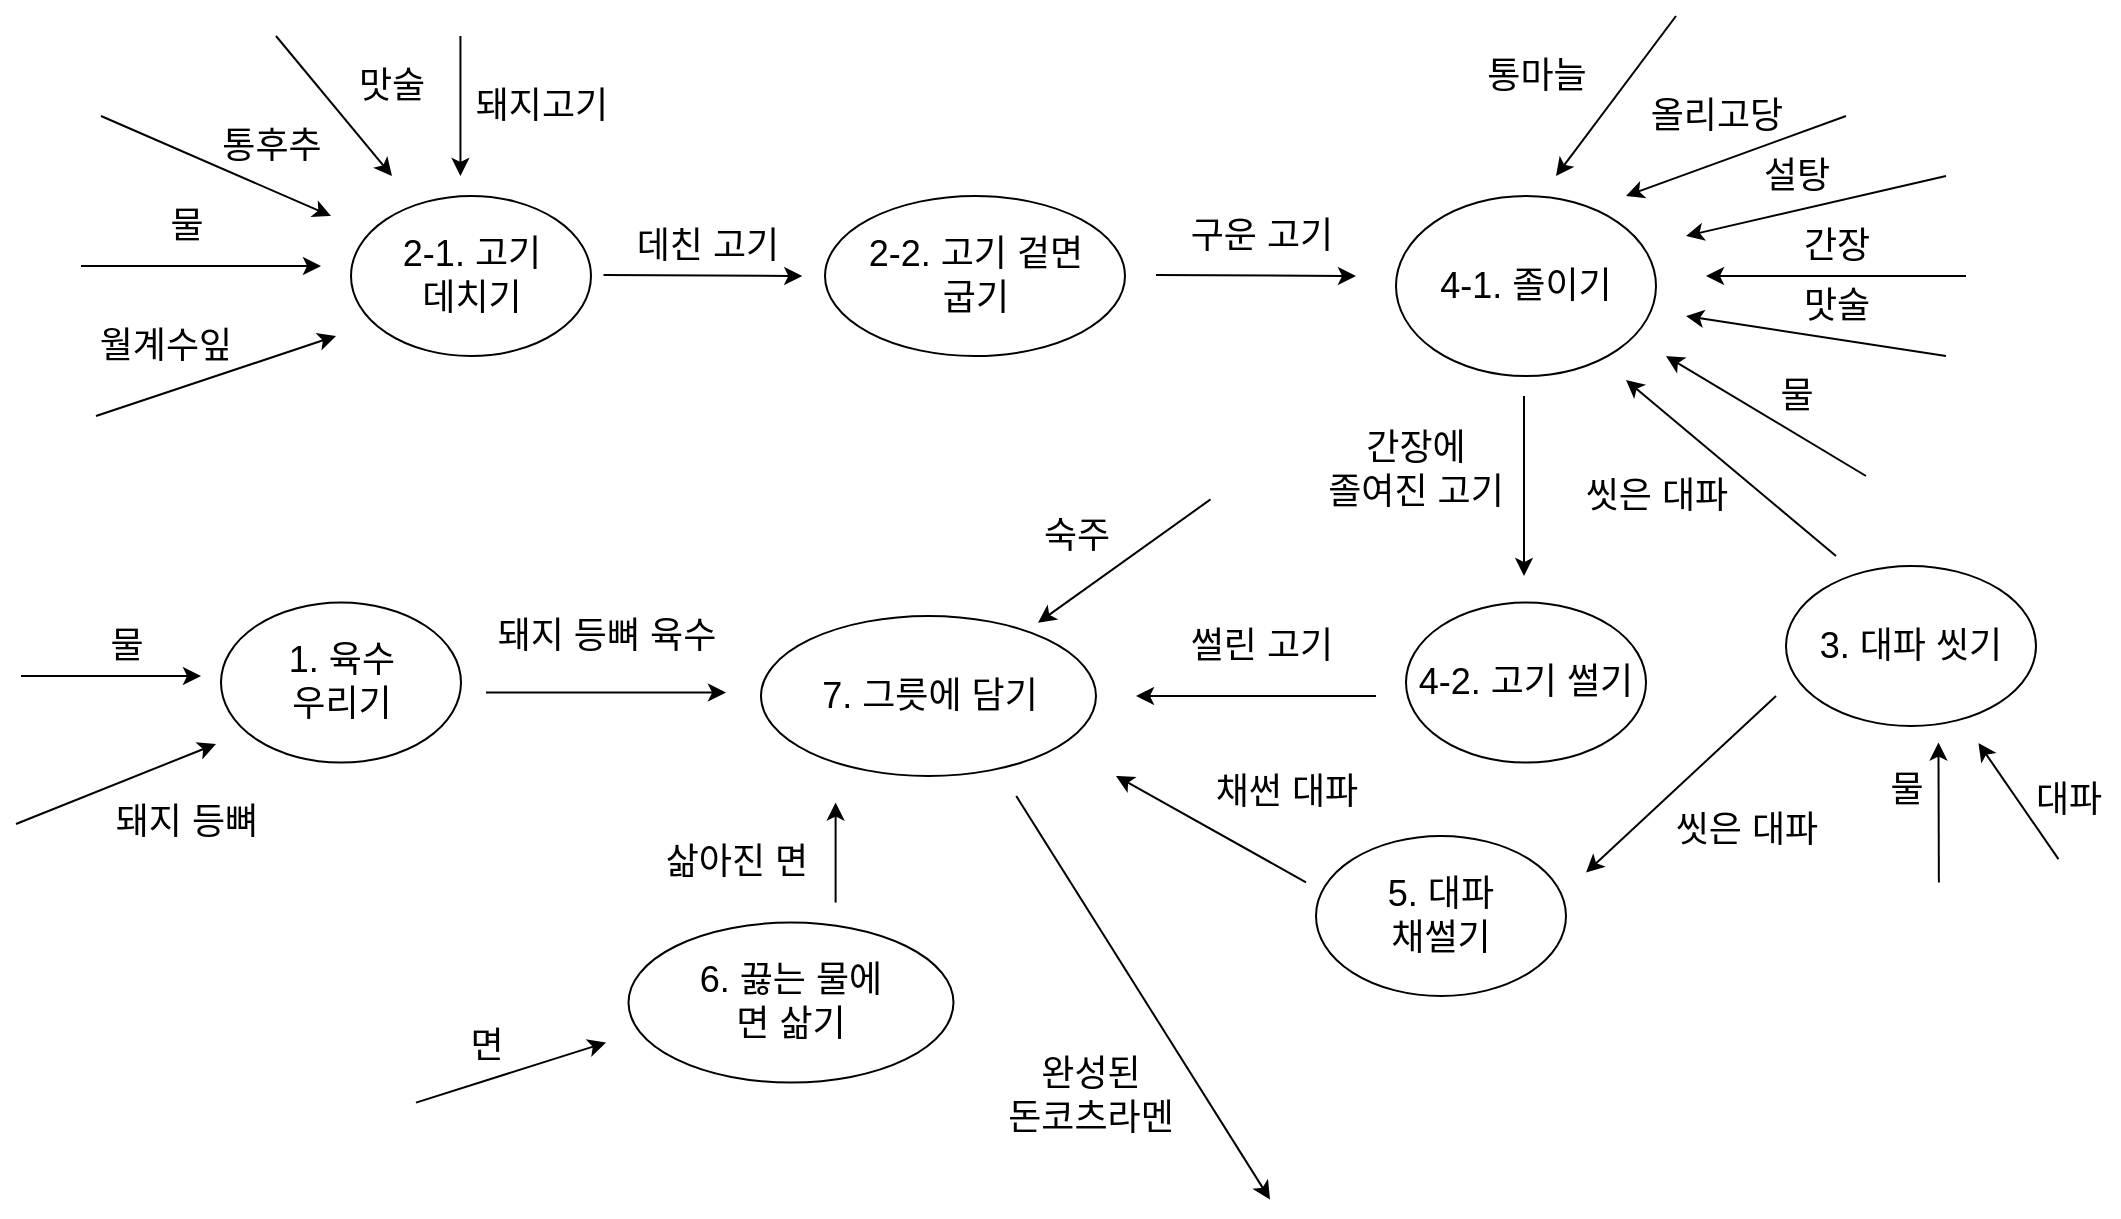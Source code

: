 <mxfile version="15.4.0" type="github">
  <diagram id="KtU2aRdOKYF484g9giqT" name="Page-1">
    <mxGraphModel dx="1504" dy="681" grid="1" gridSize="10" guides="1" tooltips="1" connect="1" arrows="1" fold="1" page="1" pageScale="1" pageWidth="1169" pageHeight="827" math="0" shadow="0">
      <root>
        <mxCell id="0" />
        <mxCell id="1" parent="0" />
        <mxCell id="4ka4wmr6u2VwpcD3s4QF-1" value="&lt;font style=&quot;font-size: 18px&quot;&gt;2-1. 고기 &lt;br&gt;데치기&lt;/font&gt;" style="ellipse;whiteSpace=wrap;html=1;" parent="1" vertex="1">
          <mxGeometry x="197.5" y="120" width="120" height="80" as="geometry" />
        </mxCell>
        <mxCell id="4ka4wmr6u2VwpcD3s4QF-2" value="&lt;font style=&quot;font-size: 18px&quot;&gt;돼지고기&lt;br&gt;&lt;/font&gt;" style="text;html=1;strokeColor=none;fillColor=none;align=center;verticalAlign=middle;whiteSpace=wrap;rounded=0;" parent="1" vertex="1">
          <mxGeometry x="252.5" y="60" width="80" height="30" as="geometry" />
        </mxCell>
        <mxCell id="4ka4wmr6u2VwpcD3s4QF-3" value="" style="endArrow=classic;html=1;" parent="1" edge="1">
          <mxGeometry width="50" height="50" relative="1" as="geometry">
            <mxPoint x="252.22" y="40" as="sourcePoint" />
            <mxPoint x="252.22" y="110" as="targetPoint" />
          </mxGeometry>
        </mxCell>
        <mxCell id="4ka4wmr6u2VwpcD3s4QF-8" value="&lt;font style=&quot;font-size: 18px&quot;&gt;구운 고기&lt;br&gt;&lt;/font&gt;" style="text;html=1;strokeColor=none;fillColor=none;align=center;verticalAlign=middle;whiteSpace=wrap;rounded=0;" parent="1" vertex="1">
          <mxGeometry x="572.5" y="125" width="160" height="30" as="geometry" />
        </mxCell>
        <mxCell id="4ka4wmr6u2VwpcD3s4QF-9" value="" style="endArrow=classic;html=1;" parent="1" edge="1">
          <mxGeometry width="50" height="50" relative="1" as="geometry">
            <mxPoint x="600" y="159.5" as="sourcePoint" />
            <mxPoint x="700" y="160" as="targetPoint" />
            <Array as="points" />
          </mxGeometry>
        </mxCell>
        <mxCell id="4ka4wmr6u2VwpcD3s4QF-13" value="&lt;font style=&quot;font-size: 18px&quot;&gt;4-1.&amp;nbsp;졸이기&lt;/font&gt;" style="ellipse;whiteSpace=wrap;html=1;" parent="1" vertex="1">
          <mxGeometry x="720" y="120" width="130" height="90" as="geometry" />
        </mxCell>
        <mxCell id="4ka4wmr6u2VwpcD3s4QF-14" value="&lt;font style=&quot;font-size: 18px&quot;&gt;간장에 &lt;br&gt;졸여진 고기&lt;br&gt;&lt;/font&gt;" style="text;html=1;strokeColor=none;fillColor=none;align=center;verticalAlign=middle;whiteSpace=wrap;rounded=0;" parent="1" vertex="1">
          <mxGeometry x="680" y="241.71" width="100" height="30" as="geometry" />
        </mxCell>
        <mxCell id="4ka4wmr6u2VwpcD3s4QF-15" value="" style="endArrow=classic;html=1;" parent="1" edge="1">
          <mxGeometry width="50" height="50" relative="1" as="geometry">
            <mxPoint x="784" y="220" as="sourcePoint" />
            <mxPoint x="784" y="310" as="targetPoint" />
          </mxGeometry>
        </mxCell>
        <mxCell id="4ka4wmr6u2VwpcD3s4QF-19" value="" style="endArrow=classic;html=1;" parent="1" edge="1">
          <mxGeometry width="50" height="50" relative="1" as="geometry">
            <mxPoint x="1005" y="160" as="sourcePoint" />
            <mxPoint x="875" y="160" as="targetPoint" />
          </mxGeometry>
        </mxCell>
        <mxCell id="4ka4wmr6u2VwpcD3s4QF-27" value="" style="endArrow=classic;html=1;" parent="1" edge="1">
          <mxGeometry width="50" height="50" relative="1" as="geometry">
            <mxPoint x="72.5" y="80" as="sourcePoint" />
            <mxPoint x="187.5" y="130" as="targetPoint" />
          </mxGeometry>
        </mxCell>
        <mxCell id="4ka4wmr6u2VwpcD3s4QF-28" value="&lt;font style=&quot;font-size: 18px&quot;&gt;통후추&lt;/font&gt;" style="text;html=1;strokeColor=none;fillColor=none;align=center;verticalAlign=middle;whiteSpace=wrap;rounded=0;" parent="1" vertex="1">
          <mxGeometry x="122.5" y="80" width="70" height="30" as="geometry" />
        </mxCell>
        <mxCell id="4ka4wmr6u2VwpcD3s4QF-29" value="" style="endArrow=classic;html=1;" parent="1" edge="1">
          <mxGeometry width="50" height="50" relative="1" as="geometry">
            <mxPoint x="70" y="230" as="sourcePoint" />
            <mxPoint x="190" y="190" as="targetPoint" />
          </mxGeometry>
        </mxCell>
        <mxCell id="4ka4wmr6u2VwpcD3s4QF-30" value="&lt;font style=&quot;font-size: 18px&quot;&gt;월계수잎&lt;/font&gt;" style="text;html=1;strokeColor=none;fillColor=none;align=center;verticalAlign=middle;whiteSpace=wrap;rounded=0;" parent="1" vertex="1">
          <mxGeometry x="60" y="180" width="90" height="30" as="geometry" />
        </mxCell>
        <mxCell id="4ka4wmr6u2VwpcD3s4QF-31" value="" style="endArrow=classic;html=1;" parent="1" edge="1">
          <mxGeometry width="50" height="50" relative="1" as="geometry">
            <mxPoint x="160" y="40" as="sourcePoint" />
            <mxPoint x="218" y="110" as="targetPoint" />
          </mxGeometry>
        </mxCell>
        <mxCell id="4ka4wmr6u2VwpcD3s4QF-32" value="&lt;font style=&quot;font-size: 18px&quot;&gt;맛술&lt;/font&gt;" style="text;html=1;strokeColor=none;fillColor=none;align=center;verticalAlign=middle;whiteSpace=wrap;rounded=0;" parent="1" vertex="1">
          <mxGeometry x="182.5" y="50" width="70" height="30" as="geometry" />
        </mxCell>
        <mxCell id="4ka4wmr6u2VwpcD3s4QF-33" value="&lt;font style=&quot;font-size: 18px&quot;&gt;간장&lt;/font&gt;" style="text;html=1;align=center;verticalAlign=middle;resizable=0;points=[];autosize=1;strokeColor=none;fillColor=none;" parent="1" vertex="1">
          <mxGeometry x="915" y="134.5" width="50" height="20" as="geometry" />
        </mxCell>
        <mxCell id="4ka4wmr6u2VwpcD3s4QF-34" value="" style="endArrow=classic;html=1;" parent="1" edge="1">
          <mxGeometry width="50" height="50" relative="1" as="geometry">
            <mxPoint x="995" y="200" as="sourcePoint" />
            <mxPoint x="865" y="180" as="targetPoint" />
          </mxGeometry>
        </mxCell>
        <mxCell id="4ka4wmr6u2VwpcD3s4QF-35" value="&lt;font style=&quot;font-size: 18px&quot;&gt;맛술&lt;/font&gt;" style="text;html=1;align=center;verticalAlign=middle;resizable=0;points=[];autosize=1;strokeColor=none;fillColor=none;" parent="1" vertex="1">
          <mxGeometry x="915" y="164.5" width="50" height="20" as="geometry" />
        </mxCell>
        <mxCell id="4ka4wmr6u2VwpcD3s4QF-36" value="" style="endArrow=classic;html=1;" parent="1" edge="1">
          <mxGeometry width="50" height="50" relative="1" as="geometry">
            <mxPoint x="955" y="260" as="sourcePoint" />
            <mxPoint x="855" y="200" as="targetPoint" />
          </mxGeometry>
        </mxCell>
        <mxCell id="4ka4wmr6u2VwpcD3s4QF-41" value="&lt;font style=&quot;font-size: 18px&quot;&gt;올리고당&lt;/font&gt;" style="text;html=1;align=center;verticalAlign=middle;resizable=0;points=[];autosize=1;strokeColor=none;fillColor=none;" parent="1" vertex="1">
          <mxGeometry x="835" y="70" width="90" height="20" as="geometry" />
        </mxCell>
        <mxCell id="4ka4wmr6u2VwpcD3s4QF-42" value="" style="endArrow=classic;html=1;" parent="1" edge="1">
          <mxGeometry width="50" height="50" relative="1" as="geometry">
            <mxPoint x="995" y="110" as="sourcePoint" />
            <mxPoint x="865" y="140" as="targetPoint" />
          </mxGeometry>
        </mxCell>
        <mxCell id="4ka4wmr6u2VwpcD3s4QF-43" value="&lt;font style=&quot;font-size: 18px&quot;&gt;설탕&lt;/font&gt;" style="text;html=1;align=center;verticalAlign=middle;resizable=0;points=[];autosize=1;strokeColor=none;fillColor=none;" parent="1" vertex="1">
          <mxGeometry x="895" y="100" width="50" height="20" as="geometry" />
        </mxCell>
        <mxCell id="4ka4wmr6u2VwpcD3s4QF-44" value="" style="endArrow=classic;html=1;" parent="1" edge="1">
          <mxGeometry width="50" height="50" relative="1" as="geometry">
            <mxPoint x="940" y="300" as="sourcePoint" />
            <mxPoint x="835" y="212" as="targetPoint" />
          </mxGeometry>
        </mxCell>
        <mxCell id="4ka4wmr6u2VwpcD3s4QF-51" value="&lt;span style=&quot;font-size: 18px&quot;&gt;6. 끓는 물에 &lt;br&gt;면 삶기&lt;br&gt;&lt;/span&gt;" style="ellipse;whiteSpace=wrap;html=1;" parent="1" vertex="1">
          <mxGeometry x="336.25" y="483.29" width="162.5" height="80" as="geometry" />
        </mxCell>
        <mxCell id="4ka4wmr6u2VwpcD3s4QF-52" value="" style="endArrow=classic;html=1;" parent="1" edge="1">
          <mxGeometry width="50" height="50" relative="1" as="geometry">
            <mxPoint x="265" y="368.29" as="sourcePoint" />
            <mxPoint x="385" y="368.29" as="targetPoint" />
          </mxGeometry>
        </mxCell>
        <mxCell id="4ka4wmr6u2VwpcD3s4QF-53" value="&lt;font style=&quot;font-size: 18px&quot;&gt;돼지 등뼈 육수&lt;/font&gt;" style="text;html=1;align=center;verticalAlign=middle;resizable=0;points=[];autosize=1;strokeColor=none;fillColor=none;" parent="1" vertex="1">
          <mxGeometry x="260" y="330.0" width="130" height="20" as="geometry" />
        </mxCell>
        <mxCell id="4ka4wmr6u2VwpcD3s4QF-58" value="&lt;span style=&quot;font-size: 18px&quot;&gt;7. 그릇에 담기&lt;br&gt;&lt;/span&gt;" style="ellipse;whiteSpace=wrap;html=1;" parent="1" vertex="1">
          <mxGeometry x="402.5" y="330" width="167.5" height="80" as="geometry" />
        </mxCell>
        <mxCell id="4ka4wmr6u2VwpcD3s4QF-60" value="" style="endArrow=classic;html=1;" parent="1" edge="1">
          <mxGeometry width="50" height="50" relative="1" as="geometry">
            <mxPoint x="439.8" y="473.29" as="sourcePoint" />
            <mxPoint x="439.8" y="423.29" as="targetPoint" />
          </mxGeometry>
        </mxCell>
        <mxCell id="4ka4wmr6u2VwpcD3s4QF-61" value="&lt;font style=&quot;font-size: 18px&quot;&gt;삶아진 면&lt;/font&gt;" style="text;html=1;align=center;verticalAlign=middle;resizable=0;points=[];autosize=1;strokeColor=none;fillColor=none;" parent="1" vertex="1">
          <mxGeometry x="345" y="443.29" width="90" height="20" as="geometry" />
        </mxCell>
        <mxCell id="4ka4wmr6u2VwpcD3s4QF-62" value="" style="endArrow=classic;html=1;" parent="1" edge="1">
          <mxGeometry width="50" height="50" relative="1" as="geometry">
            <mxPoint x="230" y="573.29" as="sourcePoint" />
            <mxPoint x="325" y="543.29" as="targetPoint" />
          </mxGeometry>
        </mxCell>
        <mxCell id="4ka4wmr6u2VwpcD3s4QF-63" value="&lt;font style=&quot;font-size: 18px&quot;&gt;면&lt;/font&gt;" style="text;html=1;align=center;verticalAlign=middle;resizable=0;points=[];autosize=1;strokeColor=none;fillColor=none;" parent="1" vertex="1">
          <mxGeometry x="250" y="535" width="30" height="20" as="geometry" />
        </mxCell>
        <mxCell id="4ka4wmr6u2VwpcD3s4QF-66" value="&lt;font style=&quot;font-size: 18px&quot;&gt;물&lt;/font&gt;" style="text;html=1;align=center;verticalAlign=middle;resizable=0;points=[];autosize=1;strokeColor=none;fillColor=none;" parent="1" vertex="1">
          <mxGeometry x="100" y="125" width="30" height="20" as="geometry" />
        </mxCell>
        <mxCell id="4ka4wmr6u2VwpcD3s4QF-68" value="" style="endArrow=classic;html=1;" parent="1" edge="1">
          <mxGeometry width="50" height="50" relative="1" as="geometry">
            <mxPoint x="62.5" y="155" as="sourcePoint" />
            <mxPoint x="182.5" y="155" as="targetPoint" />
          </mxGeometry>
        </mxCell>
        <mxCell id="4ka4wmr6u2VwpcD3s4QF-73" value="" style="endArrow=classic;html=1;" parent="1" edge="1">
          <mxGeometry width="50" height="50" relative="1" as="geometry">
            <mxPoint x="945" y="80" as="sourcePoint" />
            <mxPoint x="835" y="120" as="targetPoint" />
          </mxGeometry>
        </mxCell>
        <mxCell id="4ka4wmr6u2VwpcD3s4QF-78" value="&lt;font style=&quot;font-size: 18px&quot;&gt;물&lt;/font&gt;" style="text;html=1;align=center;verticalAlign=middle;resizable=0;points=[];autosize=1;strokeColor=none;fillColor=none;" parent="1" vertex="1">
          <mxGeometry x="905" y="210" width="30" height="20" as="geometry" />
        </mxCell>
        <mxCell id="4ka4wmr6u2VwpcD3s4QF-81" value="&lt;font style=&quot;font-size: 18px&quot;&gt;2-2. 고기 겉면&lt;br&gt;굽기&lt;br&gt;&lt;/font&gt;" style="ellipse;whiteSpace=wrap;html=1;" parent="1" vertex="1">
          <mxGeometry x="434.5" y="120" width="150" height="80" as="geometry" />
        </mxCell>
        <mxCell id="4ka4wmr6u2VwpcD3s4QF-85" value="&lt;span style=&quot;font-size: 18px&quot;&gt;3. 대파 씻기&lt;br&gt;&lt;/span&gt;" style="ellipse;whiteSpace=wrap;html=1;" parent="1" vertex="1">
          <mxGeometry x="915" y="305" width="125" height="80" as="geometry" />
        </mxCell>
        <mxCell id="4ka4wmr6u2VwpcD3s4QF-87" value="&lt;font style=&quot;font-size: 18px&quot;&gt;씻은 대파&lt;/font&gt;" style="text;html=1;align=center;verticalAlign=middle;resizable=0;points=[];autosize=1;strokeColor=none;fillColor=none;" parent="1" vertex="1">
          <mxGeometry x="805" y="260" width="90" height="20" as="geometry" />
        </mxCell>
        <mxCell id="4ka4wmr6u2VwpcD3s4QF-88" value="" style="endArrow=classic;html=1;" parent="1" edge="1">
          <mxGeometry width="50" height="50" relative="1" as="geometry">
            <mxPoint x="860" y="30" as="sourcePoint" />
            <mxPoint x="800" y="110" as="targetPoint" />
          </mxGeometry>
        </mxCell>
        <mxCell id="4ka4wmr6u2VwpcD3s4QF-89" value="&lt;font style=&quot;font-size: 18px&quot;&gt;통마늘&lt;/font&gt;" style="text;html=1;align=center;verticalAlign=middle;resizable=0;points=[];autosize=1;strokeColor=none;fillColor=none;" parent="1" vertex="1">
          <mxGeometry x="755" y="50.0" width="70" height="20" as="geometry" />
        </mxCell>
        <mxCell id="4ka4wmr6u2VwpcD3s4QF-91" value="" style="endArrow=classic;html=1;" parent="1" edge="1">
          <mxGeometry width="50" height="50" relative="1" as="geometry">
            <mxPoint x="1051.23" y="451.58" as="sourcePoint" />
            <mxPoint x="1011.23" y="393.58" as="targetPoint" />
          </mxGeometry>
        </mxCell>
        <mxCell id="4ka4wmr6u2VwpcD3s4QF-92" value="&lt;font style=&quot;font-size: 18px&quot;&gt;대파&lt;/font&gt;" style="text;html=1;align=center;verticalAlign=middle;resizable=0;points=[];autosize=1;strokeColor=none;fillColor=none;" parent="1" vertex="1">
          <mxGeometry x="1031.23" y="411.58" width="50" height="20" as="geometry" />
        </mxCell>
        <mxCell id="4ka4wmr6u2VwpcD3s4QF-93" value="" style="endArrow=classic;html=1;" parent="1" edge="1">
          <mxGeometry width="50" height="50" relative="1" as="geometry">
            <mxPoint x="530.13" y="420.0" as="sourcePoint" />
            <mxPoint x="657" y="621.71" as="targetPoint" />
            <Array as="points" />
          </mxGeometry>
        </mxCell>
        <mxCell id="4ka4wmr6u2VwpcD3s4QF-94" value="&lt;font style=&quot;font-size: 18px&quot;&gt;완성된 &lt;br&gt;돈코츠라멘&lt;/font&gt;" style="text;html=1;align=center;verticalAlign=middle;resizable=0;points=[];autosize=1;strokeColor=none;fillColor=none;" parent="1" vertex="1">
          <mxGeometry x="512" y="550" width="110" height="40" as="geometry" />
        </mxCell>
        <mxCell id="4ka4wmr6u2VwpcD3s4QF-95" value="&lt;font style=&quot;font-size: 18px&quot;&gt;데친 고기&lt;br&gt;&lt;/font&gt;" style="text;html=1;strokeColor=none;fillColor=none;align=center;verticalAlign=middle;whiteSpace=wrap;rounded=0;" parent="1" vertex="1">
          <mxGeometry x="329.38" y="130" width="93.75" height="30" as="geometry" />
        </mxCell>
        <mxCell id="4ka4wmr6u2VwpcD3s4QF-96" value="" style="endArrow=classic;html=1;entryX=1;entryY=1;entryDx=0;entryDy=0;" parent="1" target="4ka4wmr6u2VwpcD3s4QF-95" edge="1">
          <mxGeometry width="50" height="50" relative="1" as="geometry">
            <mxPoint x="323.75" y="159.5" as="sourcePoint" />
            <mxPoint x="420" y="161" as="targetPoint" />
          </mxGeometry>
        </mxCell>
        <mxCell id="4ka4wmr6u2VwpcD3s4QF-99" value="" style="endArrow=classic;html=1;" parent="1" edge="1">
          <mxGeometry width="50" height="50" relative="1" as="geometry">
            <mxPoint x="991.43" y="463.29" as="sourcePoint" />
            <mxPoint x="991.23" y="393.29" as="targetPoint" />
          </mxGeometry>
        </mxCell>
        <mxCell id="4ka4wmr6u2VwpcD3s4QF-100" value="&lt;font style=&quot;font-size: 18px&quot;&gt;물&lt;/font&gt;" style="text;html=1;align=center;verticalAlign=middle;resizable=0;points=[];autosize=1;strokeColor=none;fillColor=none;" parent="1" vertex="1">
          <mxGeometry x="960" y="406.58" width="30" height="20" as="geometry" />
        </mxCell>
        <mxCell id="4ka4wmr6u2VwpcD3s4QF-103" value="&lt;span style=&quot;font-size: 18px&quot;&gt;4-2. 고기 썰기&lt;br&gt;&lt;/span&gt;" style="ellipse;whiteSpace=wrap;html=1;" parent="1" vertex="1">
          <mxGeometry x="725" y="323.29" width="120" height="80" as="geometry" />
        </mxCell>
        <mxCell id="4ka4wmr6u2VwpcD3s4QF-104" value="" style="endArrow=classic;html=1;" parent="1" edge="1">
          <mxGeometry width="50" height="50" relative="1" as="geometry">
            <mxPoint x="710" y="370" as="sourcePoint" />
            <mxPoint x="590" y="370" as="targetPoint" />
            <Array as="points" />
          </mxGeometry>
        </mxCell>
        <mxCell id="4ka4wmr6u2VwpcD3s4QF-105" value="&lt;font style=&quot;font-size: 18px&quot;&gt;썰린 고기&lt;br&gt;&lt;/font&gt;" style="text;html=1;strokeColor=none;fillColor=none;align=center;verticalAlign=middle;whiteSpace=wrap;rounded=0;" parent="1" vertex="1">
          <mxGeometry x="572.5" y="330" width="160" height="30" as="geometry" />
        </mxCell>
        <mxCell id="4ka4wmr6u2VwpcD3s4QF-106" value="" style="endArrow=classic;html=1;" parent="1" edge="1">
          <mxGeometry width="50" height="50" relative="1" as="geometry">
            <mxPoint x="627.25" y="271.71" as="sourcePoint" />
            <mxPoint x="541" y="333.42" as="targetPoint" />
          </mxGeometry>
        </mxCell>
        <mxCell id="4ka4wmr6u2VwpcD3s4QF-108" value="" style="endArrow=classic;html=1;" parent="1" edge="1">
          <mxGeometry width="50" height="50" relative="1" as="geometry">
            <mxPoint x="675" y="463.14" as="sourcePoint" />
            <mxPoint x="580" y="410" as="targetPoint" />
          </mxGeometry>
        </mxCell>
        <mxCell id="4ka4wmr6u2VwpcD3s4QF-109" value="&lt;font style=&quot;font-size: 18px&quot;&gt;채썬 대파&lt;/font&gt;" style="text;html=1;align=center;verticalAlign=middle;resizable=0;points=[];autosize=1;strokeColor=none;fillColor=none;" parent="1" vertex="1">
          <mxGeometry x="620" y="408.29" width="90" height="20" as="geometry" />
        </mxCell>
        <mxCell id="4ka4wmr6u2VwpcD3s4QF-110" value="" style="endArrow=classic;html=1;" parent="1" edge="1">
          <mxGeometry width="50" height="50" relative="1" as="geometry">
            <mxPoint x="32.5" y="360" as="sourcePoint" />
            <mxPoint x="122.5" y="360" as="targetPoint" />
          </mxGeometry>
        </mxCell>
        <mxCell id="4ka4wmr6u2VwpcD3s4QF-112" value="&lt;span style=&quot;font-size: 18px&quot;&gt;1. 육수 &lt;br&gt;우리기&lt;br&gt;&lt;/span&gt;" style="ellipse;whiteSpace=wrap;html=1;" parent="1" vertex="1">
          <mxGeometry x="132.5" y="323.29" width="120" height="80" as="geometry" />
        </mxCell>
        <mxCell id="4ka4wmr6u2VwpcD3s4QF-113" value="" style="endArrow=classic;html=1;" parent="1" edge="1">
          <mxGeometry width="50" height="50" relative="1" as="geometry">
            <mxPoint x="30" y="434" as="sourcePoint" />
            <mxPoint x="130" y="394" as="targetPoint" />
          </mxGeometry>
        </mxCell>
        <mxCell id="4ka4wmr6u2VwpcD3s4QF-114" value="&lt;font style=&quot;font-size: 18px&quot;&gt;돼지 등뼈&lt;/font&gt;" style="text;html=1;align=center;verticalAlign=middle;resizable=0;points=[];autosize=1;strokeColor=none;fillColor=none;" parent="1" vertex="1">
          <mxGeometry x="70" y="423.29" width="90" height="20" as="geometry" />
        </mxCell>
        <mxCell id="4ka4wmr6u2VwpcD3s4QF-118" value="&lt;font style=&quot;font-size: 18px&quot;&gt;물&lt;/font&gt;" style="text;html=1;align=center;verticalAlign=middle;resizable=0;points=[];autosize=1;strokeColor=none;fillColor=none;" parent="1" vertex="1">
          <mxGeometry x="70" y="335" width="30" height="20" as="geometry" />
        </mxCell>
        <mxCell id="4ka4wmr6u2VwpcD3s4QF-119" value="&lt;span style=&quot;font-size: 18px&quot;&gt;5. 대파 &lt;br&gt;채썰기&lt;br&gt;&lt;/span&gt;" style="ellipse;whiteSpace=wrap;html=1;" parent="1" vertex="1">
          <mxGeometry x="680" y="440.0" width="125" height="80" as="geometry" />
        </mxCell>
        <mxCell id="4ka4wmr6u2VwpcD3s4QF-120" value="" style="endArrow=classic;html=1;" parent="1" edge="1">
          <mxGeometry width="50" height="50" relative="1" as="geometry">
            <mxPoint x="910" y="370" as="sourcePoint" />
            <mxPoint x="815" y="458.29" as="targetPoint" />
          </mxGeometry>
        </mxCell>
        <mxCell id="4ka4wmr6u2VwpcD3s4QF-121" value="&lt;font style=&quot;font-size: 18px&quot;&gt;씻은 대파&lt;/font&gt;" style="text;html=1;align=center;verticalAlign=middle;resizable=0;points=[];autosize=1;strokeColor=none;fillColor=none;" parent="1" vertex="1">
          <mxGeometry x="850" y="426.58" width="90" height="20" as="geometry" />
        </mxCell>
        <mxCell id="4ka4wmr6u2VwpcD3s4QF-126" value="&lt;span style=&quot;font-size: 18px&quot;&gt;숙주&lt;/span&gt;" style="text;html=1;align=center;verticalAlign=middle;resizable=0;points=[];autosize=1;strokeColor=none;fillColor=none;" parent="1" vertex="1">
          <mxGeometry x="535" y="280" width="50" height="20" as="geometry" />
        </mxCell>
      </root>
    </mxGraphModel>
  </diagram>
</mxfile>
